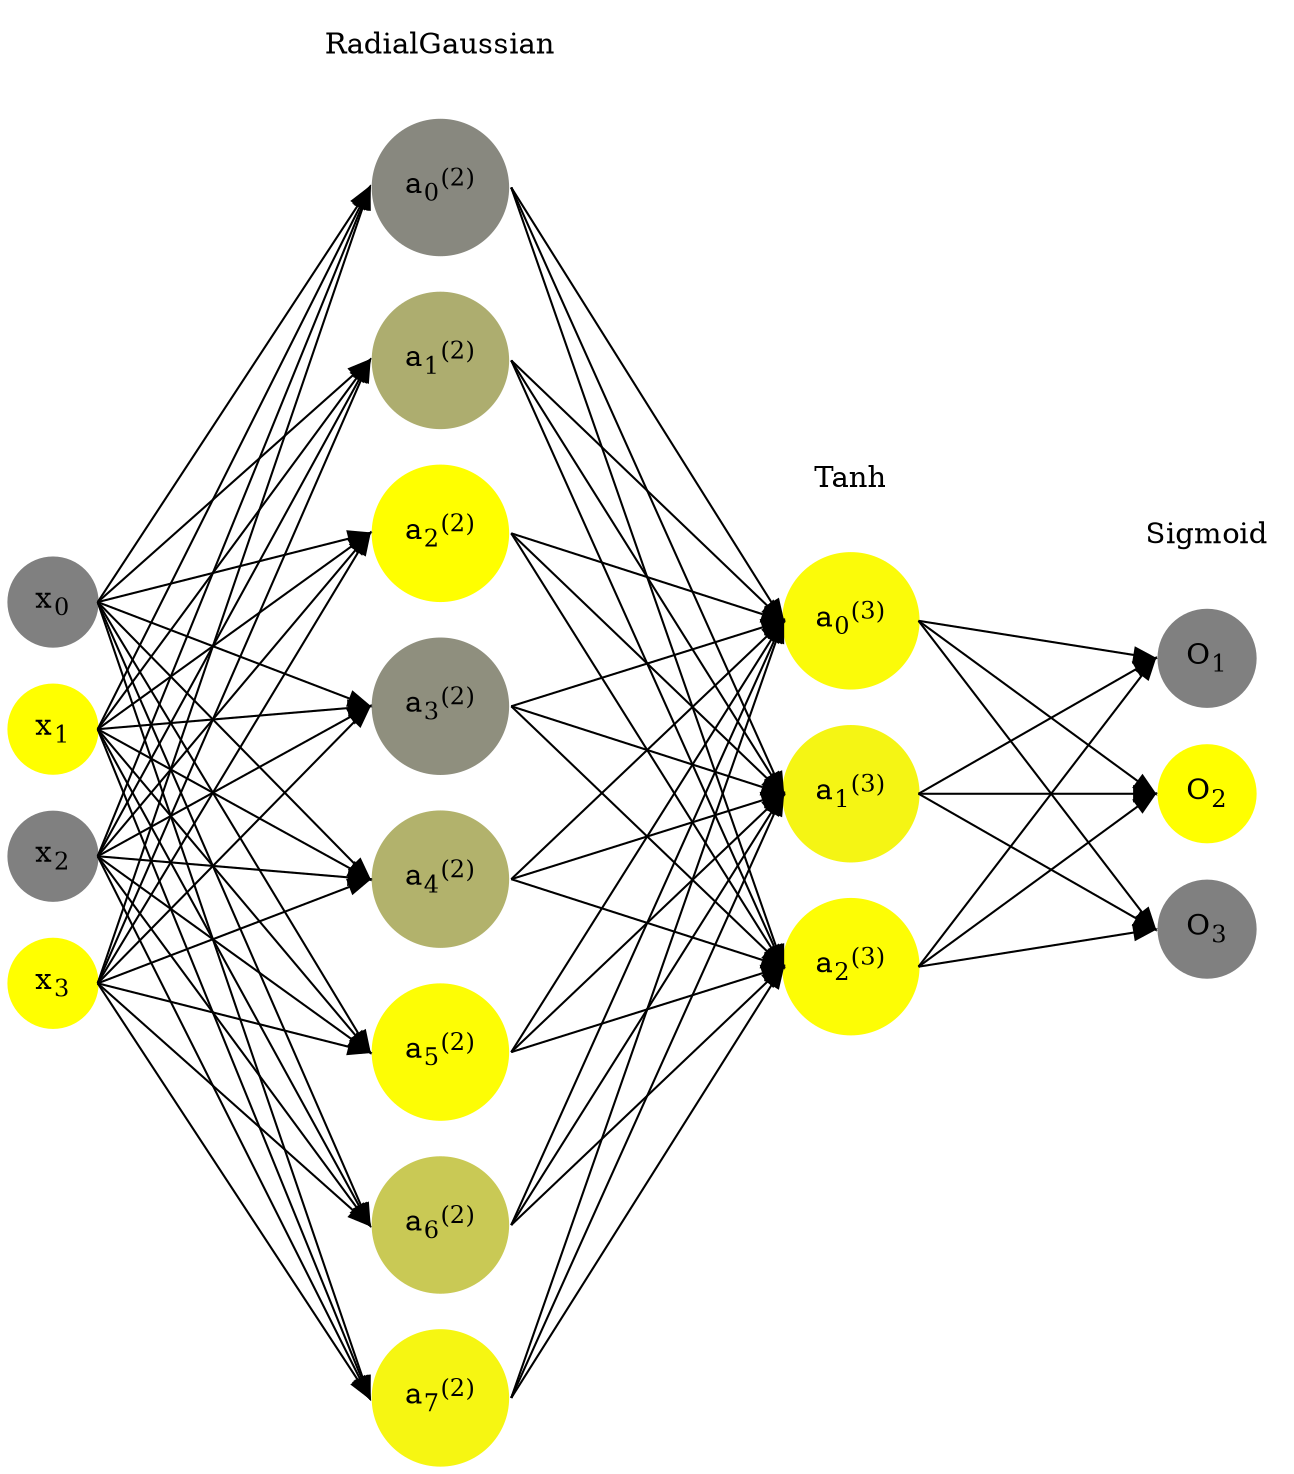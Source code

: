 digraph G {
	rankdir = LR;
	splines=false;
	edge[style=invis];
	ranksep= 1.4;
	{
	node [shape=circle, color="0.1667, 0.0, 0.5", style=filled, fillcolor="0.1667, 0.0, 0.5"];
	x0 [label=<x<sub>0</sub>>];
	}
	{
	node [shape=circle, color="0.1667, 1.0, 1.0", style=filled, fillcolor="0.1667, 1.0, 1.0"];
	x1 [label=<x<sub>1</sub>>];
	}
	{
	node [shape=circle, color="0.1667, 0.0, 0.5", style=filled, fillcolor="0.1667, 0.0, 0.5"];
	x2 [label=<x<sub>2</sub>>];
	}
	{
	node [shape=circle, color="0.1667, 1.0, 1.0", style=filled, fillcolor="0.1667, 1.0, 1.0"];
	x3 [label=<x<sub>3</sub>>];
	}
	{
	node [shape=circle, color="0.1667, 0.063261, 0.531630", style=filled, fillcolor="0.1667, 0.063261, 0.531630"];
	a02 [label=<a<sub>0</sub><sup>(2)</sup>>];
	}
	{
	node [shape=circle, color="0.1667, 0.357595, 0.678798", style=filled, fillcolor="0.1667, 0.357595, 0.678798"];
	a12 [label=<a<sub>1</sub><sup>(2)</sup>>];
	}
	{
	node [shape=circle, color="0.1667, 0.998380, 0.999190", style=filled, fillcolor="0.1667, 0.998380, 0.999190"];
	a22 [label=<a<sub>2</sub><sup>(2)</sup>>];
	}
	{
	node [shape=circle, color="0.1667, 0.118009, 0.559004", style=filled, fillcolor="0.1667, 0.118009, 0.559004"];
	a32 [label=<a<sub>3</sub><sup>(2)</sup>>];
	}
	{
	node [shape=circle, color="0.1667, 0.393409, 0.696704", style=filled, fillcolor="0.1667, 0.393409, 0.696704"];
	a42 [label=<a<sub>4</sub><sup>(2)</sup>>];
	}
	{
	node [shape=circle, color="0.1667, 0.978257, 0.989128", style=filled, fillcolor="0.1667, 0.978257, 0.989128"];
	a52 [label=<a<sub>5</sub><sup>(2)</sup>>];
	}
	{
	node [shape=circle, color="0.1667, 0.577610, 0.788805", style=filled, fillcolor="0.1667, 0.577610, 0.788805"];
	a62 [label=<a<sub>6</sub><sup>(2)</sup>>];
	}
	{
	node [shape=circle, color="0.1667, 0.926018, 0.963009", style=filled, fillcolor="0.1667, 0.926018, 0.963009"];
	a72 [label=<a<sub>7</sub><sup>(2)</sup>>];
	}
	{
	node [shape=circle, color="0.1667, 0.962071, 0.981035", style=filled, fillcolor="0.1667, 0.962071, 0.981035"];
	a03 [label=<a<sub>0</sub><sup>(3)</sup>>];
	}
	{
	node [shape=circle, color="0.1667, 0.918453, 0.959227", style=filled, fillcolor="0.1667, 0.918453, 0.959227"];
	a13 [label=<a<sub>1</sub><sup>(3)</sup>>];
	}
	{
	node [shape=circle, color="0.1667, 0.980163, 0.990082", style=filled, fillcolor="0.1667, 0.980163, 0.990082"];
	a23 [label=<a<sub>2</sub><sup>(3)</sup>>];
	}
	{
	node [shape=circle, color="0.1667, 0.0, 0.5", style=filled, fillcolor="0.1667, 0.0, 0.5"];
	O1 [label=<O<sub>1</sub>>];
	}
	{
	node [shape=circle, color="0.1667, 1.0, 1.0", style=filled, fillcolor="0.1667, 1.0, 1.0"];
	O2 [label=<O<sub>2</sub>>];
	}
	{
	node [shape=circle, color="0.1667, 0.0, 0.5", style=filled, fillcolor="0.1667, 0.0, 0.5"];
	O3 [label=<O<sub>3</sub>>];
	}
	{
	rank=same;
	x0->x1->x2->x3;
	}
	{
	rank=same;
	a02->a12->a22->a32->a42->a52->a62->a72;
	}
	{
	rank=same;
	a03->a13->a23;
	}
	{
	rank=same;
	O1->O2->O3;
	}
	l1 [shape=plaintext,label="RadialGaussian"];
	l1->a02;
	{rank=same; l1;a02};
	l2 [shape=plaintext,label="Tanh"];
	l2->a03;
	{rank=same; l2;a03};
	l3 [shape=plaintext,label="Sigmoid"];
	l3->O1;
	{rank=same; l3;O1};
edge[style=solid, tailport=e, headport=w];
	{x0;x1;x2;x3} -> {a02;a12;a22;a32;a42;a52;a62;a72};
	{a02;a12;a22;a32;a42;a52;a62;a72} -> {a03;a13;a23};
	{a03;a13;a23} -> {O1,O2,O3};
}